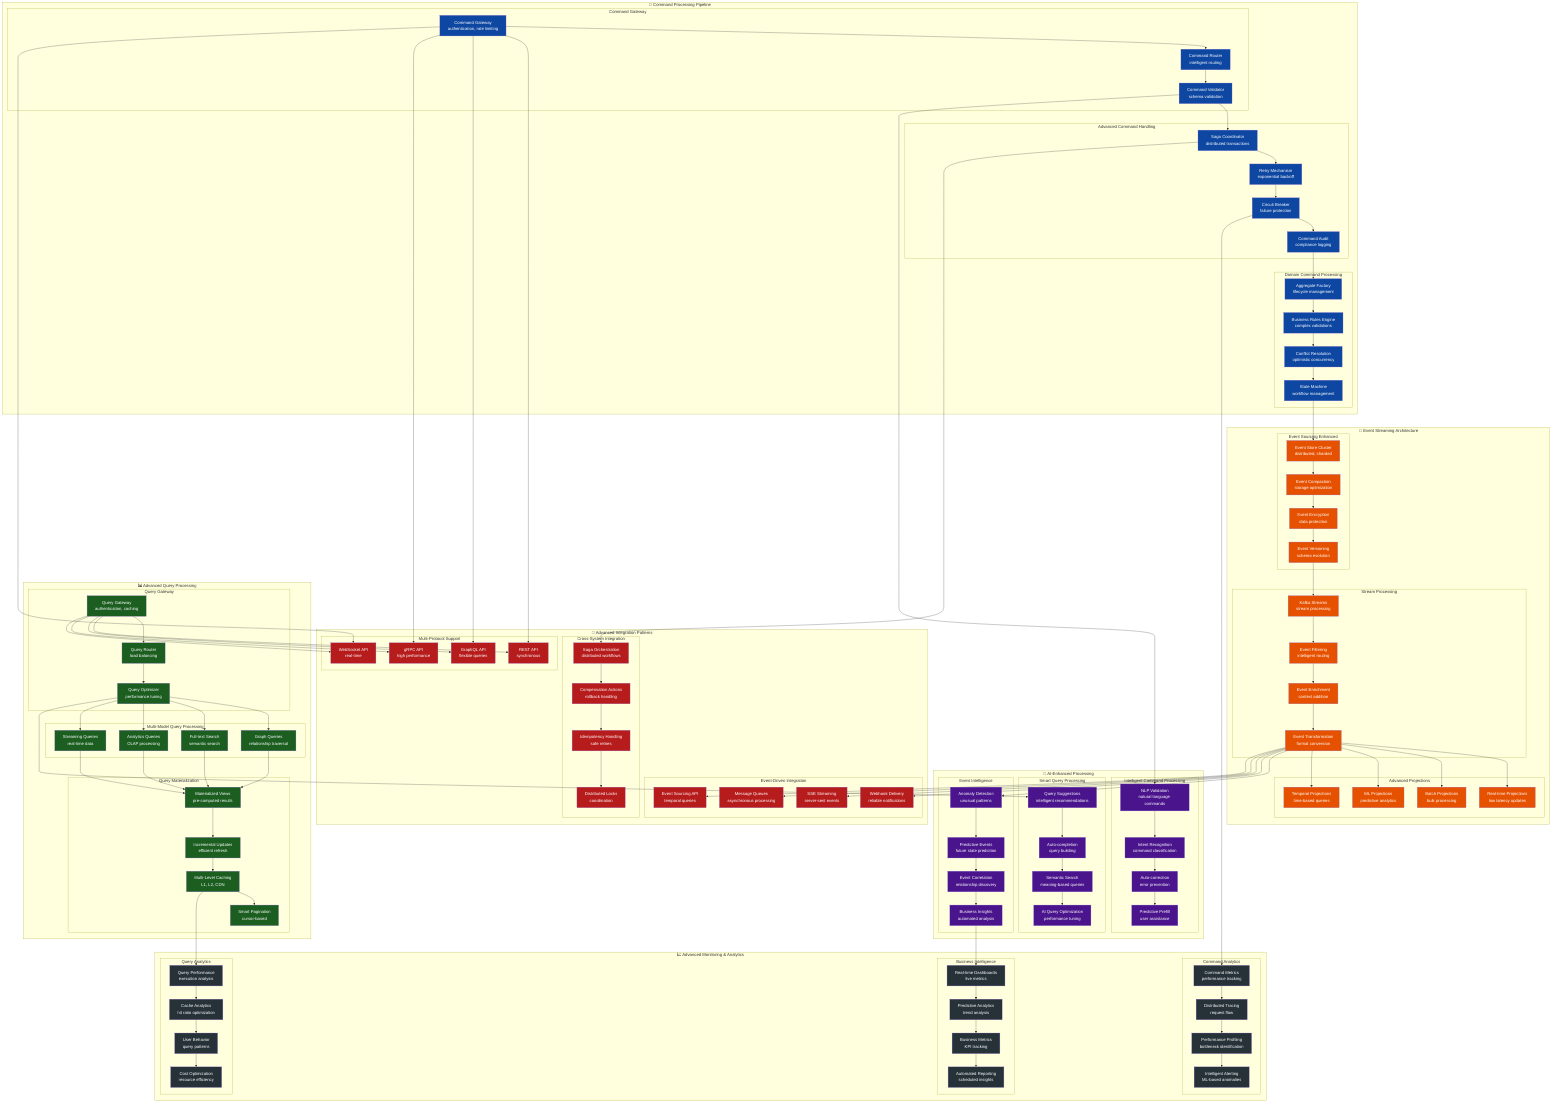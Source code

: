 graph TB
    subgraph "🎯 Command Processing Pipeline"
        subgraph "Command Gateway"
            CMD_GATEWAY[Command Gateway<br/>authentication, rate limiting]
            CMD_ROUTER[Command Router<br/>intelligent routing]
            CMD_VALIDATOR[Command Validator<br/>schema validation]
        end
        
        subgraph "Advanced Command Handling"
            CMD_SAGA[Saga Coordinator<br/>distributed transactions]
            CMD_RETRY[Retry Mechanism<br/>exponential backoff]
            CMD_CIRCUIT[Circuit Breaker<br/>failure protection]
            CMD_AUDIT[Command Audit<br/>compliance logging]
        end
        
        subgraph "Domain Command Processing"
            AGGREGATE_FACTORY[Aggregate Factory<br/>lifecycle management]
            BUSINESS_RULES[Business Rules Engine<br/>complex validations]
            CONFLICT_RESOLUTION[Conflict Resolution<br/>optimistic concurrency]
            STATE_MACHINE[State Machine<br/>workflow management]
        end
    end
    
    subgraph "📊 Advanced Query Processing"
        subgraph "Query Gateway"
            QUERY_GATEWAY[Query Gateway<br/>authentication, caching]
            QUERY_ROUTER[Query Router<br/>load balancing]
            QUERY_OPTIMIZER[Query Optimizer<br/>performance tuning]
        end
        
        subgraph "Multi-Model Query Processing"
            GRAPH_QUERIES[Graph Queries<br/>relationship traversal]
            FULLTEXT_QUERIES[Full-text Search<br/>semantic search]
            ANALYTICS_QUERIES[Analytics Queries<br/>OLAP processing]
            STREAMING_QUERIES[Streaming Queries<br/>real-time data]
        end
        
        subgraph "Query Materialization"
            MATERIALIZED_VIEWS[Materialized Views<br/>pre-computed results]
            INCREMENTAL_UPDATES[Incremental Updates<br/>efficient refresh]
            QUERY_CACHING[Multi-Level Caching<br/>L1, L2, CDN]
            RESULT_PAGINATION[Smart Pagination<br/>cursor-based]
        end
    end
    
    subgraph "🌊 Event Streaming Architecture"
        subgraph "Event Sourcing Enhanced"
            EVENT_STORE_CLUSTER[Event Store Cluster<br/>distributed, sharded]
            EVENT_COMPACTION[Event Compaction<br/>storage optimization]
            EVENT_ENCRYPTION[Event Encryption<br/>data protection]
            EVENT_VERSIONING[Event Versioning<br/>schema evolution]
        end
        
        subgraph "Stream Processing"
            KAFKA_STREAMS[Kafka Streams<br/>stream processing]
            EVENT_FILTERING[Event Filtering<br/>intelligent routing]
            EVENT_ENRICHMENT[Event Enrichment<br/>context addition]
            EVENT_TRANSFORMATION[Event Transformation<br/>format conversion]
        end
        
        subgraph "Advanced Projections"
            REAL_TIME_PROJECTIONS[Real-time Projections<br/>low latency updates]
            BATCH_PROJECTIONS[Batch Projections<br/>bulk processing]
            ML_PROJECTIONS[ML Projections<br/>predictive analytics]
            TEMPORAL_PROJECTIONS[Temporal Projections<br/>time-based queries]
        end
    end
    
    subgraph "🤖 AI-Enhanced Processing"
        subgraph "Intelligent Command Processing"
            NLP_VALIDATION[NLP Validation<br/>natural language commands]
            INTENT_RECOGNITION[Intent Recognition<br/>command classification]
            AUTO_CORRECTION[Auto-correction<br/>error prevention]
            PREDICTIVE_PREFILL[Predictive Prefill<br/>user assistance]
        end
        
        subgraph "Smart Query Processing"
            QUERY_SUGGESTION[Query Suggestions<br/>intelligent recommendations]
            AUTO_COMPLETION[Auto-completion<br/>query building]
            SEMANTIC_SEARCH[Semantic Search<br/>meaning-based queries]
            QUERY_OPTIMIZATION_AI[AI Query Optimization<br/>performance tuning]
        end
        
        subgraph "Event Intelligence"
            ANOMALY_DETECTION[Anomaly Detection<br/>unusual patterns]
            PREDICTIVE_EVENTS[Predictive Events<br/>future state prediction]
            EVENT_CORRELATION[Event Correlation<br/>relationship discovery]
            BUSINESS_INSIGHTS[Business Insights<br/>automated analysis]
        end
    end
    
    subgraph "🔄 Advanced Integration Patterns"
        subgraph "Multi-Protocol Support"
            REST_API[REST API<br/>synchronous]
            GRAPHQL_API[GraphQL API<br/>flexible queries]
            GRPC_API[gRPC API<br/>high performance]
            WEBSOCKET_API[WebSocket API<br/>real-time]
        end
        
        subgraph "Event-Driven Integration"
            WEBHOOK_DELIVERY[Webhook Delivery<br/>reliable notifications]
            SSE_STREAMING[SSE Streaming<br/>server-sent events]
            MESSAGE_QUEUES[Message Queues<br/>asynchronous processing]
            EVENT_SOURCING_API[Event Sourcing API<br/>temporal queries]
        end
        
        subgraph "Cross-System Integration"
            SAGA_ORCHESTRATION[Saga Orchestration<br/>distributed workflows]
            COMPENSATION_ACTIONS[Compensation Actions<br/>rollback handling]
            IDEMPOTENCY[Idempotency Handling<br/>safe retries]
            DISTRIBUTED_LOCKS[Distributed Locks<br/>coordination]
        end
    end
    
    subgraph "📈 Advanced Monitoring & Analytics"
        subgraph "Command Analytics"
            CMD_METRICS[Command Metrics<br/>performance tracking]
            CMD_TRACING[Distributed Tracing<br/>request flow]
            CMD_PROFILING[Performance Profiling<br/>bottleneck identification]
            CMD_ALERTING[Intelligent Alerting<br/>ML-based anomalies]
        end
        
        subgraph "Query Analytics"  
            QUERY_PERFORMANCE[Query Performance<br/>execution analysis]
            CACHE_ANALYTICS[Cache Analytics<br/>hit ratio optimization]
            USER_BEHAVIOR[User Behavior<br/>query patterns]
            COST_OPTIMIZATION[Cost Optimization<br/>resource efficiency]
        end
        
        subgraph "Business Intelligence"
            REAL_TIME_DASHBOARDS[Real-time Dashboards<br/>live metrics]
            PREDICTIVE_ANALYTICS[Predictive Analytics<br/>trend analysis]
            BUSINESS_METRICS[Business Metrics<br/>KPI tracking]
            AUTOMATED_REPORTING[Automated Reporting<br/>scheduled insights]
        end
    end
    
    %% Advanced command flow
    CMD_GATEWAY --> CMD_ROUTER
    CMD_ROUTER --> CMD_VALIDATOR
    CMD_VALIDATOR --> CMD_SAGA
    CMD_SAGA --> CMD_RETRY
    CMD_RETRY --> CMD_CIRCUIT
    CMD_CIRCUIT --> CMD_AUDIT
    
    CMD_AUDIT --> AGGREGATE_FACTORY
    AGGREGATE_FACTORY --> BUSINESS_RULES
    BUSINESS_RULES --> CONFLICT_RESOLUTION
    CONFLICT_RESOLUTION --> STATE_MACHINE
    
    %% Enhanced query flow
    QUERY_GATEWAY --> QUERY_ROUTER
    QUERY_ROUTER --> QUERY_OPTIMIZER
    QUERY_OPTIMIZER --> GRAPH_QUERIES
    QUERY_OPTIMIZER --> FULLTEXT_QUERIES
    QUERY_OPTIMIZER --> ANALYTICS_QUERIES
    QUERY_OPTIMIZER --> STREAMING_QUERIES
    
    GRAPH_QUERIES --> MATERIALIZED_VIEWS
    FULLTEXT_QUERIES --> MATERIALIZED_VIEWS
    ANALYTICS_QUERIES --> MATERIALIZED_VIEWS
    STREAMING_QUERIES --> MATERIALIZED_VIEWS
    
    MATERIALIZED_VIEWS --> INCREMENTAL_UPDATES
    INCREMENTAL_UPDATES --> QUERY_CACHING
    QUERY_CACHING --> RESULT_PAGINATION
    
    %% Advanced event flow
    STATE_MACHINE --> EVENT_STORE_CLUSTER
    EVENT_STORE_CLUSTER --> EVENT_COMPACTION
    EVENT_COMPACTION --> EVENT_ENCRYPTION
    EVENT_ENCRYPTION --> EVENT_VERSIONING
    
    EVENT_VERSIONING --> KAFKA_STREAMS
    KAFKA_STREAMS --> EVENT_FILTERING
    EVENT_FILTERING --> EVENT_ENRICHMENT
    EVENT_ENRICHMENT --> EVENT_TRANSFORMATION
    
    EVENT_TRANSFORMATION --> REAL_TIME_PROJECTIONS
    EVENT_TRANSFORMATION --> BATCH_PROJECTIONS
    EVENT_TRANSFORMATION --> ML_PROJECTIONS
    EVENT_TRANSFORMATION --> TEMPORAL_PROJECTIONS
    
    %% AI integration
    CMD_VALIDATOR --> NLP_VALIDATION
    NLP_VALIDATION --> INTENT_RECOGNITION
    INTENT_RECOGNITION --> AUTO_CORRECTION
    AUTO_CORRECTION --> PREDICTIVE_PREFILL
    
    QUERY_OPTIMIZER --> QUERY_SUGGESTION
    QUERY_SUGGESTION --> AUTO_COMPLETION
    AUTO_COMPLETION --> SEMANTIC_SEARCH
    SEMANTIC_SEARCH --> QUERY_OPTIMIZATION_AI
    
    EVENT_TRANSFORMATION --> ANOMALY_DETECTION
    ANOMALY_DETECTION --> PREDICTIVE_EVENTS
    PREDICTIVE_EVENTS --> EVENT_CORRELATION
    EVENT_CORRELATION --> BUSINESS_INSIGHTS
    
    %% Multi-protocol API connections
    CMD_GATEWAY --> REST_API
    CMD_GATEWAY --> GRAPHQL_API
    CMD_GATEWAY --> GRPC_API
    CMD_GATEWAY --> WEBSOCKET_API
    
    QUERY_GATEWAY --> REST_API
    QUERY_GATEWAY --> GRAPHQL_API
    QUERY_GATEWAY --> GRPC_API
    QUERY_GATEWAY --> WEBSOCKET_API
    
    %% Event-driven integration
    EVENT_TRANSFORMATION --> WEBHOOK_DELIVERY
    EVENT_TRANSFORMATION --> SSE_STREAMING
    EVENT_TRANSFORMATION --> MESSAGE_QUEUES
    EVENT_TRANSFORMATION --> EVENT_SOURCING_API
    
    %% Cross-system integration
    CMD_SAGA --> SAGA_ORCHESTRATION
    SAGA_ORCHESTRATION --> COMPENSATION_ACTIONS
    COMPENSATION_ACTIONS --> IDEMPOTENCY
    IDEMPOTENCY --> DISTRIBUTED_LOCKS
    
    %% Advanced monitoring
    CMD_CIRCUIT --> CMD_METRICS
    CMD_METRICS --> CMD_TRACING
    CMD_TRACING --> CMD_PROFILING
    CMD_PROFILING --> CMD_ALERTING
    
    QUERY_CACHING --> QUERY_PERFORMANCE
    QUERY_PERFORMANCE --> CACHE_ANALYTICS
    CACHE_ANALYTICS --> USER_BEHAVIOR
    USER_BEHAVIOR --> COST_OPTIMIZATION
    
    BUSINESS_INSIGHTS --> REAL_TIME_DASHBOARDS
    REAL_TIME_DASHBOARDS --> PREDICTIVE_ANALYTICS
    PREDICTIVE_ANALYTICS --> BUSINESS_METRICS
    BUSINESS_METRICS --> AUTOMATED_REPORTING
    
    %% Styling for improved architecture
    classDef commandGateway fill:#0d47a1,color:#fff
    classDef queryGateway fill:#1b5e20,color:#fff
    classDef eventStream fill:#e65100,color:#fff
    classDef aiEnhanced fill:#4a148c,color:#fff
    classDef integration fill:#b71c1c,color:#fff
    classDef monitoring fill:#263238,color:#fff
    
    class CMD_GATEWAY,CMD_ROUTER,CMD_VALIDATOR,CMD_SAGA,CMD_RETRY,CMD_CIRCUIT,CMD_AUDIT,AGGREGATE_FACTORY,BUSINESS_RULES,CONFLICT_RESOLUTION,STATE_MACHINE commandGateway
    class QUERY_GATEWAY,QUERY_ROUTER,QUERY_OPTIMIZER,GRAPH_QUERIES,FULLTEXT_QUERIES,ANALYTICS_QUERIES,STREAMING_QUERIES,MATERIALIZED_VIEWS,INCREMENTAL_UPDATES,QUERY_CACHING,RESULT_PAGINATION queryGateway
    class EVENT_STORE_CLUSTER,EVENT_COMPACTION,EVENT_ENCRYPTION,EVENT_VERSIONING,KAFKA_STREAMS,EVENT_FILTERING,EVENT_ENRICHMENT,EVENT_TRANSFORMATION,REAL_TIME_PROJECTIONS,BATCH_PROJECTIONS,ML_PROJECTIONS,TEMPORAL_PROJECTIONS eventStream
    class NLP_VALIDATION,INTENT_RECOGNITION,AUTO_CORRECTION,PREDICTIVE_PREFILL,QUERY_SUGGESTION,AUTO_COMPLETION,SEMANTIC_SEARCH,QUERY_OPTIMIZATION_AI,ANOMALY_DETECTION,PREDICTIVE_EVENTS,EVENT_CORRELATION,BUSINESS_INSIGHTS aiEnhanced
    class REST_API,GRAPHQL_API,GRPC_API,WEBSOCKET_API,WEBHOOK_DELIVERY,SSE_STREAMING,MESSAGE_QUEUES,EVENT_SOURCING_API,SAGA_ORCHESTRATION,COMPENSATION_ACTIONS,IDEMPOTENCY,DISTRIBUTED_LOCKS integration
    class CMD_METRICS,CMD_TRACING,CMD_PROFILING,CMD_ALERTING,QUERY_PERFORMANCE,CACHE_ANALYTICS,USER_BEHAVIOR,COST_OPTIMIZATION,REAL_TIME_DASHBOARDS,PREDICTIVE_ANALYTICS,BUSINESS_METRICS,AUTOMATED_REPORTING monitoring